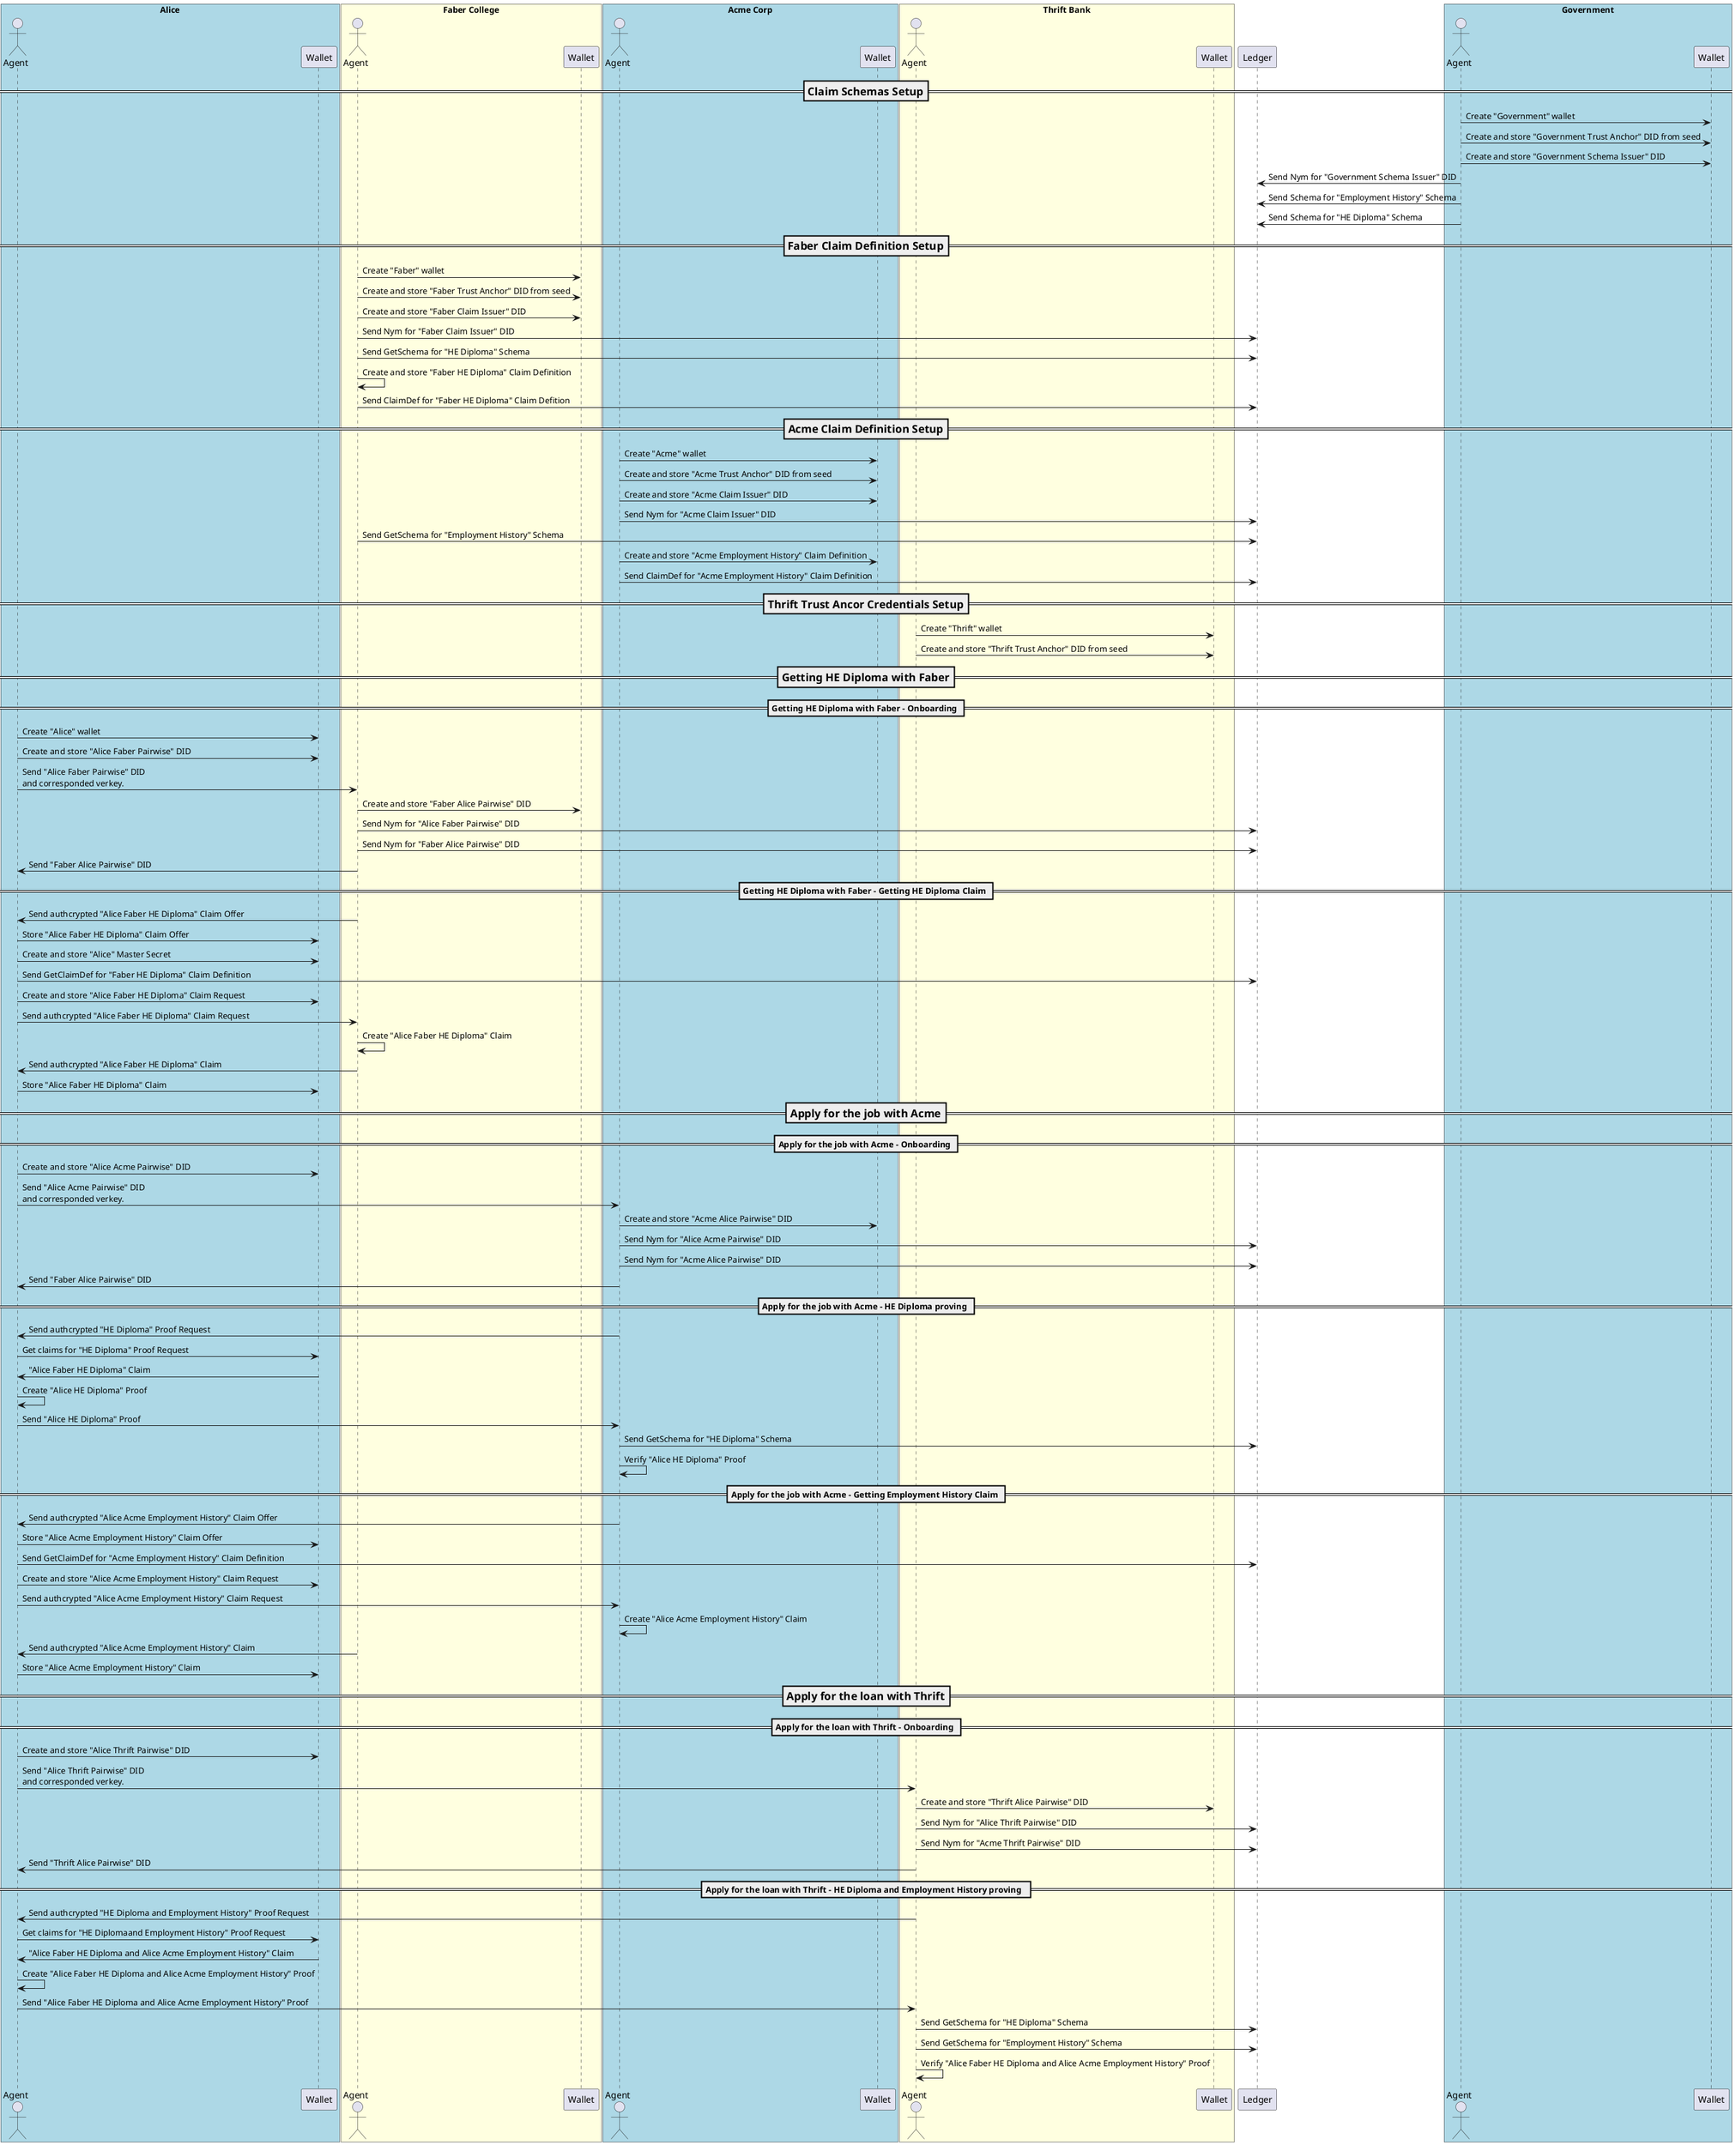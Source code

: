 @startuml

box "Alice" #LightBlue
actor "Agent" as A
participant "Wallet" as AW
endbox

box "Faber College" #LightYellow
actor "Agent" as F
participant "Wallet" as FW
endbox

box "Acme Corp" #LightBlue
actor "Agent" as AC
participant "Wallet" as ACW
endbox

box "Thrift Bank" #LightYellow
actor "Agent" as T
participant "Wallet" as TW
endbox

participant "Ledger" as L

box "Government" #LightBlue
actor "Agent" as G
participant "Wallet" as GW
endbox

=== Claim Schemas Setup ==
G->GW: Create "Government" wallet
G->GW: Create and store "Government Trust Anchor" DID from seed
G->GW: Create and store "Government Schema Issuer" DID
G->L: Send Nym for "Government Schema Issuer" DID
G->L: Send Schema for "Employment History" Schema
G->L: Send Schema for "HE Diploma" Schema

=== Faber Claim Definition Setup ==
F->FW: Create "Faber" wallet
F->FW: Create and store "Faber Trust Anchor" DID from seed
F->FW: Create and store "Faber Claim Issuer" DID
F->L: Send Nym for "Faber Claim Issuer" DID
F->L: Send GetSchema for "HE Diploma" Schema
F->F: Create and store "Faber HE Diploma" Claim Definition
F->L: Send ClaimDef for "Faber HE Diploma" Claim Defition

=== Acme Claim Definition Setup ==
AC->ACW: Create "Acme" wallet
AC->ACW: Create and store "Acme Trust Anchor" DID from seed
AC->ACW: Create and store "Acme Claim Issuer" DID
AC->L: Send Nym for "Acme Claim Issuer" DID
F->L: Send GetSchema for "Employment History" Schema
AC->ACW: Create and store "Acme Employment History" Claim Definition
AC->L: Send ClaimDef for "Acme Employment History" Claim Definition

=== Thrift Trust Ancor Credentials Setup ==
T->TW: Create "Thrift" wallet
T->TW: Create and store "Thrift Trust Anchor" DID from seed

=== Getting HE Diploma with Faber ==
== Getting HE Diploma with Faber - Onboarding ==
A->AW: Create "Alice" wallet
A->AW: Create and store "Alice Faber Pairwise" DID
A->F: Send "Alice Faber Pairwise" DID\nand corresponded verkey.
F->FW: Create and store "Faber Alice Pairwise" DID
F->L: Send Nym for "Alice Faber Pairwise" DID
F->L: Send Nym for "Faber Alice Pairwise" DID
F->A: Send "Faber Alice Pairwise" DID

== Getting HE Diploma with Faber - Getting HE Diploma Claim ==
F->A: Send authcrypted "Alice Faber HE Diploma" Claim Offer
A->AW: Store "Alice Faber HE Diploma" Claim Offer
A->AW: Create and store "Alice" Master Secret
A->L: Send GetClaimDef for "Faber HE Diploma" Claim Definition
A->AW: Create and store "Alice Faber HE Diploma" Claim Request
A->F: Send authcrypted "Alice Faber HE Diploma" Claim Request
F->F: Create "Alice Faber HE Diploma" Claim
F->A: Send authcrypted "Alice Faber HE Diploma" Claim
A->AW: Store "Alice Faber HE Diploma" Claim

=== Apply for the job with Acme ==
== Apply for the job with Acme - Onboarding ==
A->AW: Create and store "Alice Acme Pairwise" DID
A->AC: Send "Alice Acme Pairwise" DID\nand corresponded verkey.
AC->ACW: Create and store "Acme Alice Pairwise" DID
AC->L: Send Nym for "Alice Acme Pairwise" DID
AC->L: Send Nym for "Acme Alice Pairwise" DID
AC->A: Send "Faber Alice Pairwise" DID

== Apply for the job with Acme - HE Diploma proving ==
AC->A: Send authcrypted "HE Diploma" Proof Request
A->AW: Get claims for "HE Diploma" Proof Request
AW->A: "Alice Faber HE Diploma" Claim
A->A: Create "Alice HE Diploma" Proof
A->AC: Send "Alice HE Diploma" Proof
AC->L: Send GetSchema for "HE Diploma" Schema
AC->AC: Verify "Alice HE Diploma" Proof

== Apply for the job with Acme - Getting Employment History Claim ==
AC->A: Send authcrypted "Alice Acme Employment History" Claim Offer
A->AW: Store "Alice Acme Employment History" Claim Offer
A->L: Send GetClaimDef for "Acme Employment History" Claim Definition
A->AW: Create and store "Alice Acme Employment History" Claim Request
A->AC: Send authcrypted "Alice Acme Employment History" Claim Request
AC->AC: Create "Alice Acme Employment History" Claim
F->A: Send authcrypted "Alice Acme Employment History" Claim
A->AW: Store "Alice Acme Employment History" Claim

=== Apply for the loan with Thrift ==
== Apply for the loan with Thrift - Onboarding ==
A->AW: Create and store "Alice Thrift Pairwise" DID
A->T: Send "Alice Thrift Pairwise" DID\nand corresponded verkey.
T->TW: Create and store "Thrift Alice Pairwise" DID
T->L: Send Nym for "Alice Thrift Pairwise" DID
T->L: Send Nym for "Acme Thrift Pairwise" DID
T->A: Send "Thrift Alice Pairwise" DID

== Apply for the loan with Thrift - HE Diploma and Employment History proving  ==
T->A: Send authcrypted "HE Diploma and Employment History" Proof Request
A->AW: Get claims for "HE Diplomaand Employment History" Proof Request
AW->A: "Alice Faber HE Diploma and Alice Acme Employment History" Claim
A->A: Create "Alice Faber HE Diploma and Alice Acme Employment History" Proof
A->T: Send "Alice Faber HE Diploma and Alice Acme Employment History" Proof
T->L: Send GetSchema for "HE Diploma" Schema
T->L: Send GetSchema for "Employment History" Schema
T->T: Verify "Alice Faber HE Diploma and Alice Acme Employment History" Proof

@enduml